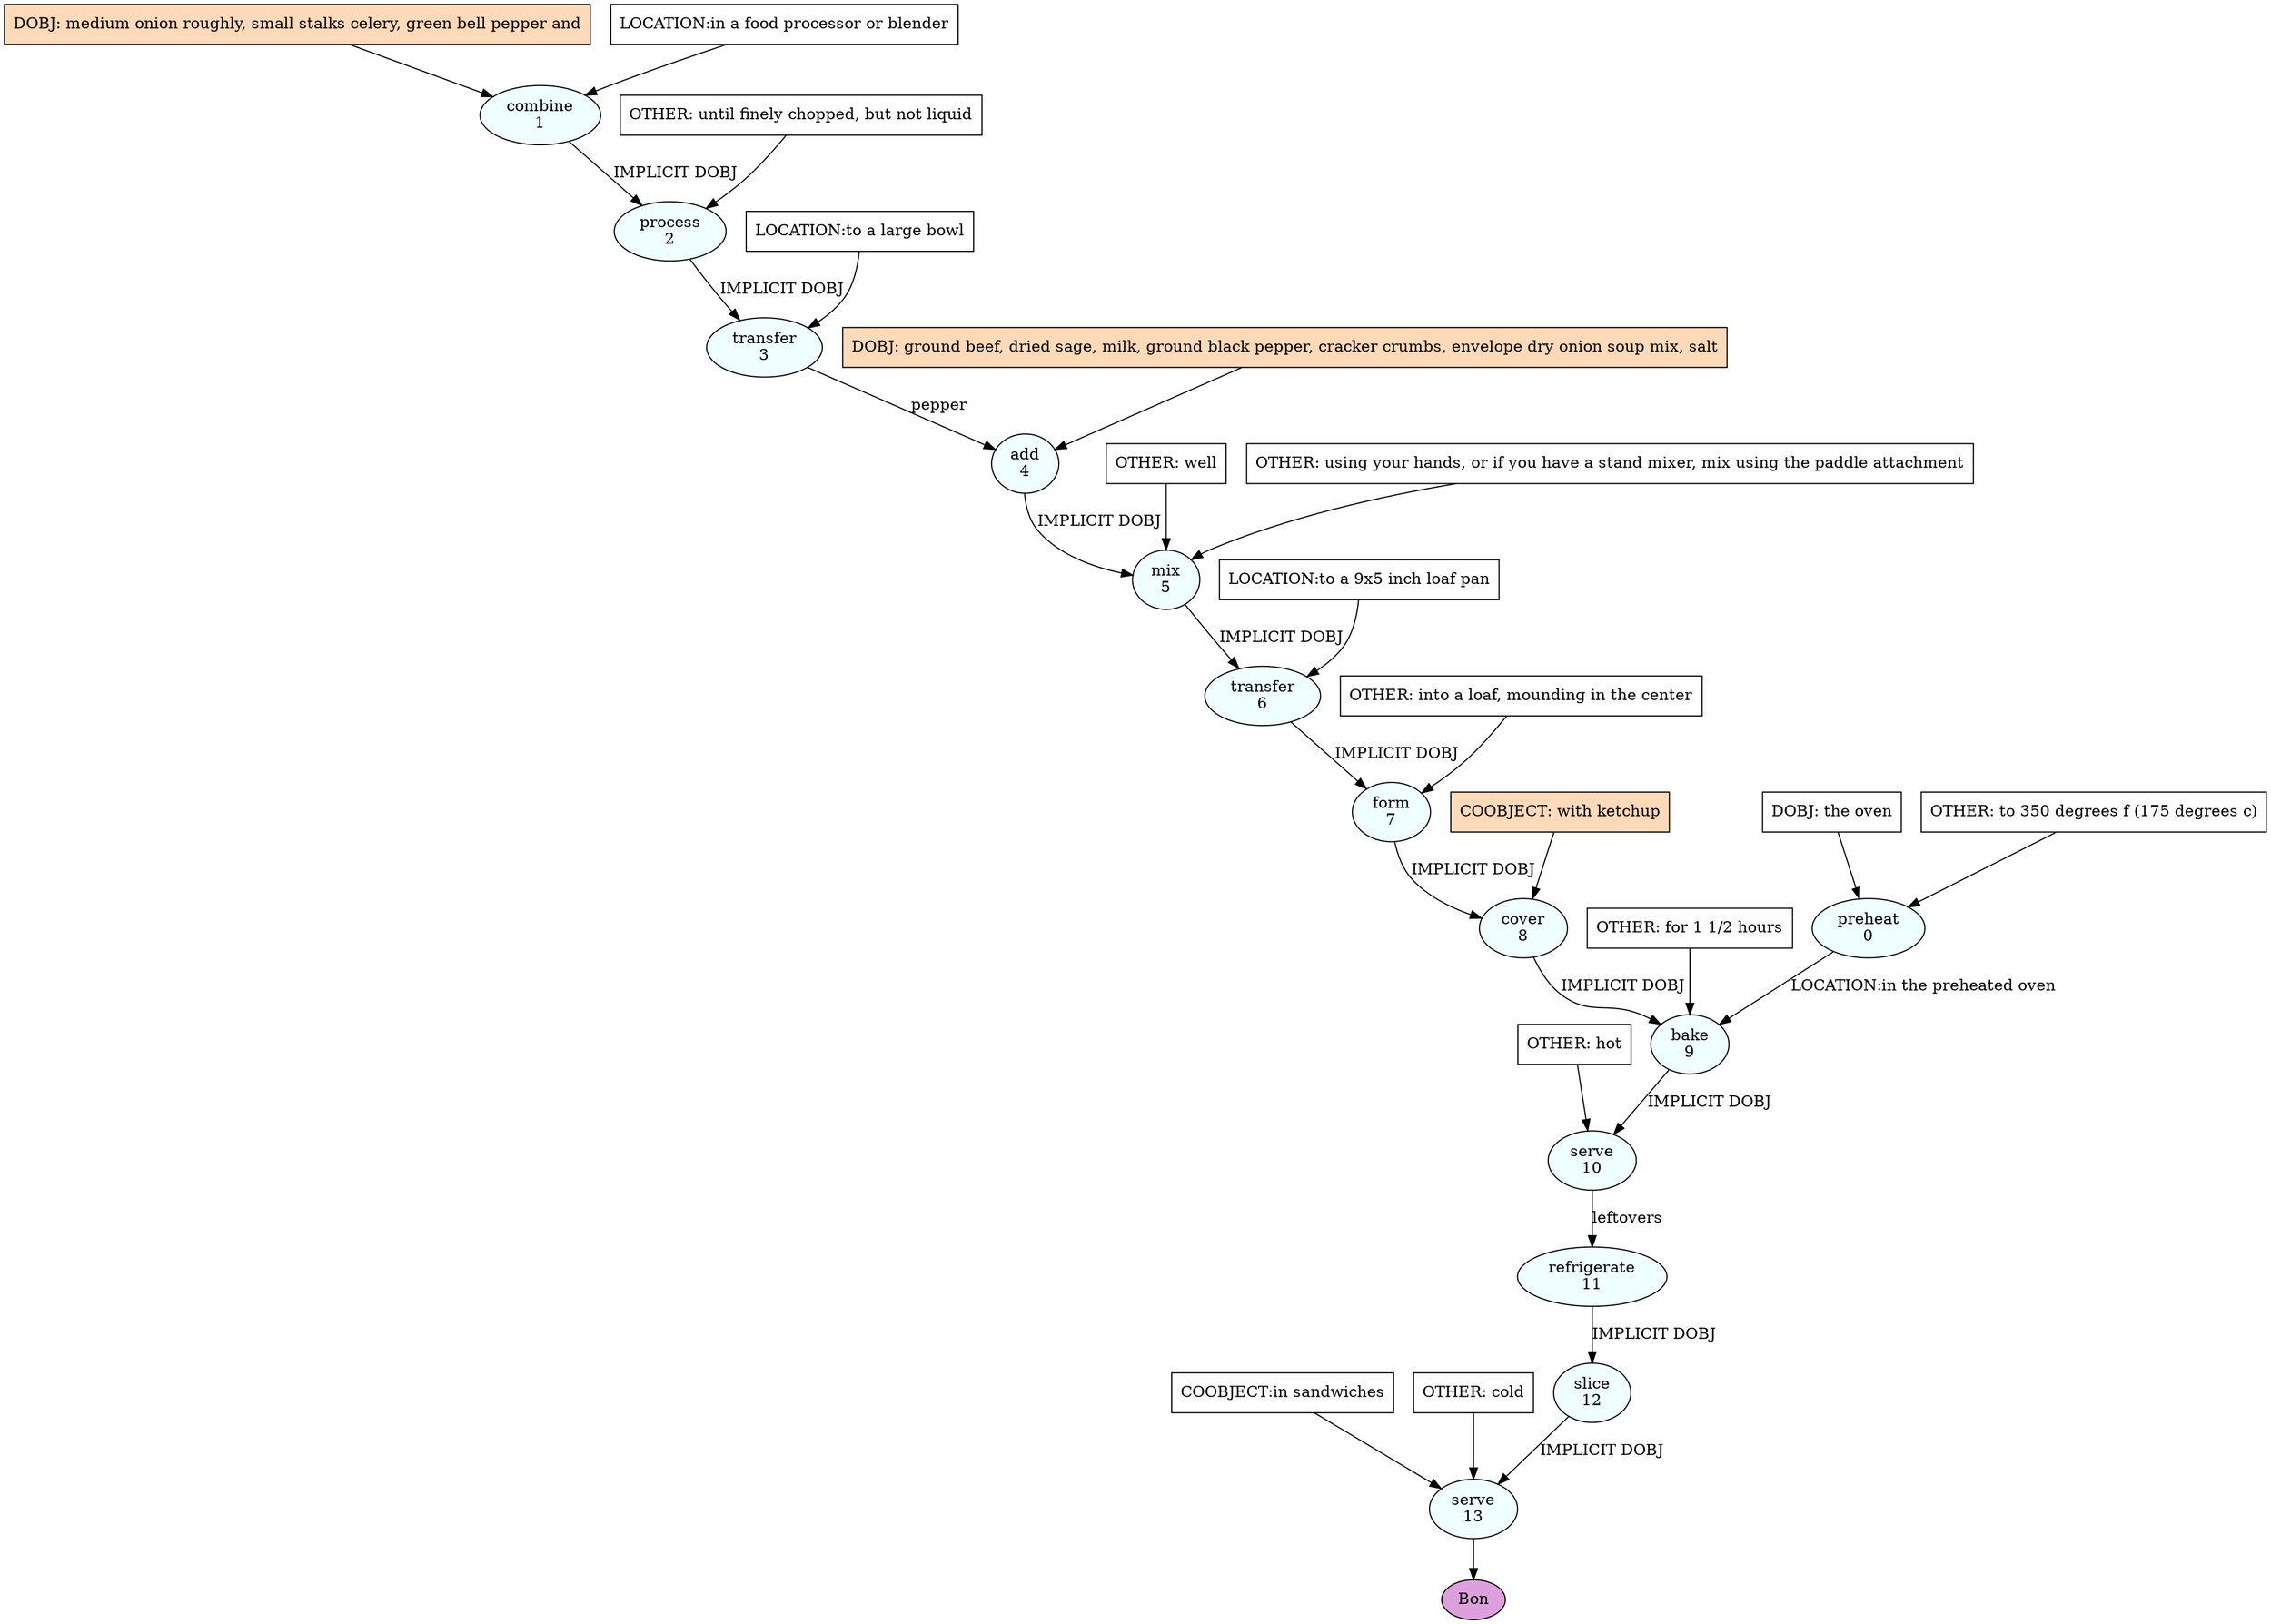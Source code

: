 digraph recipe {
E0[label="preheat
0", shape=oval, style=filled, fillcolor=azure]
E1[label="combine
1", shape=oval, style=filled, fillcolor=azure]
E2[label="process
2", shape=oval, style=filled, fillcolor=azure]
E3[label="transfer
3", shape=oval, style=filled, fillcolor=azure]
E4[label="add
4", shape=oval, style=filled, fillcolor=azure]
E5[label="mix
5", shape=oval, style=filled, fillcolor=azure]
E6[label="transfer
6", shape=oval, style=filled, fillcolor=azure]
E7[label="form
7", shape=oval, style=filled, fillcolor=azure]
E8[label="cover
8", shape=oval, style=filled, fillcolor=azure]
E9[label="bake
9", shape=oval, style=filled, fillcolor=azure]
E10[label="serve
10", shape=oval, style=filled, fillcolor=azure]
E11[label="refrigerate
11", shape=oval, style=filled, fillcolor=azure]
E12[label="slice
12", shape=oval, style=filled, fillcolor=azure]
E13[label="serve
13", shape=oval, style=filled, fillcolor=azure]
D0[label="DOBJ: the oven", shape=box, style=filled, fillcolor=white]
D0 -> E0
O0_0[label="OTHER: to 350 degrees f (175 degrees c)", shape=box, style=filled, fillcolor=white]
O0_0 -> E0
D1[label="DOBJ: medium onion roughly, small stalks celery, green bell pepper and", shape=box, style=filled, fillcolor=peachpuff]
D1 -> E1
P1_0[label="LOCATION:in a food processor or blender", shape=box, style=filled, fillcolor=white]
P1_0 -> E1
E1 -> E2 [label="IMPLICIT DOBJ"]
O2_0_0[label="OTHER: until finely chopped, but not liquid", shape=box, style=filled, fillcolor=white]
O2_0_0 -> E2
E2 -> E3 [label="IMPLICIT DOBJ"]
P3_0_0[label="LOCATION:to a large bowl", shape=box, style=filled, fillcolor=white]
P3_0_0 -> E3
D4_ing[label="DOBJ: ground beef, dried sage, milk, ground black pepper, cracker crumbs, envelope dry onion soup mix, salt", shape=box, style=filled, fillcolor=peachpuff]
D4_ing -> E4
E3 -> E4 [label="pepper"]
E4 -> E5 [label="IMPLICIT DOBJ"]
O5_0_0[label="OTHER: well", shape=box, style=filled, fillcolor=white]
O5_0_0 -> E5
O5_1_0[label="OTHER: using your hands, or if you have a stand mixer, mix using the paddle attachment", shape=box, style=filled, fillcolor=white]
O5_1_0 -> E5
E5 -> E6 [label="IMPLICIT DOBJ"]
P6_0_0[label="LOCATION:to a 9x5 inch loaf pan", shape=box, style=filled, fillcolor=white]
P6_0_0 -> E6
E6 -> E7 [label="IMPLICIT DOBJ"]
O7_0_0[label="OTHER: into a loaf, mounding in the center", shape=box, style=filled, fillcolor=white]
O7_0_0 -> E7
E7 -> E8 [label="IMPLICIT DOBJ"]
P8_0_ing[label="COOBJECT: with ketchup", shape=box, style=filled, fillcolor=peachpuff]
P8_0_ing -> E8
E8 -> E9 [label="IMPLICIT DOBJ"]
E0 -> E9 [label="LOCATION:in the preheated oven"]
O9_0_0[label="OTHER: for 1 1/2 hours", shape=box, style=filled, fillcolor=white]
O9_0_0 -> E9
E9 -> E10 [label="IMPLICIT DOBJ"]
O10_0_0[label="OTHER: hot", shape=box, style=filled, fillcolor=white]
O10_0_0 -> E10
E10 -> E11 [label="leftovers"]
E11 -> E12 [label="IMPLICIT DOBJ"]
E12 -> E13 [label="IMPLICIT DOBJ"]
P13_0_0[label="COOBJECT:in sandwiches", shape=box, style=filled, fillcolor=white]
P13_0_0 -> E13
O13_0_0[label="OTHER: cold", shape=box, style=filled, fillcolor=white]
O13_0_0 -> E13
EOR[label="Bon", shape=oval, style=filled, fillcolor=plum]
E13 -> EOR
}
